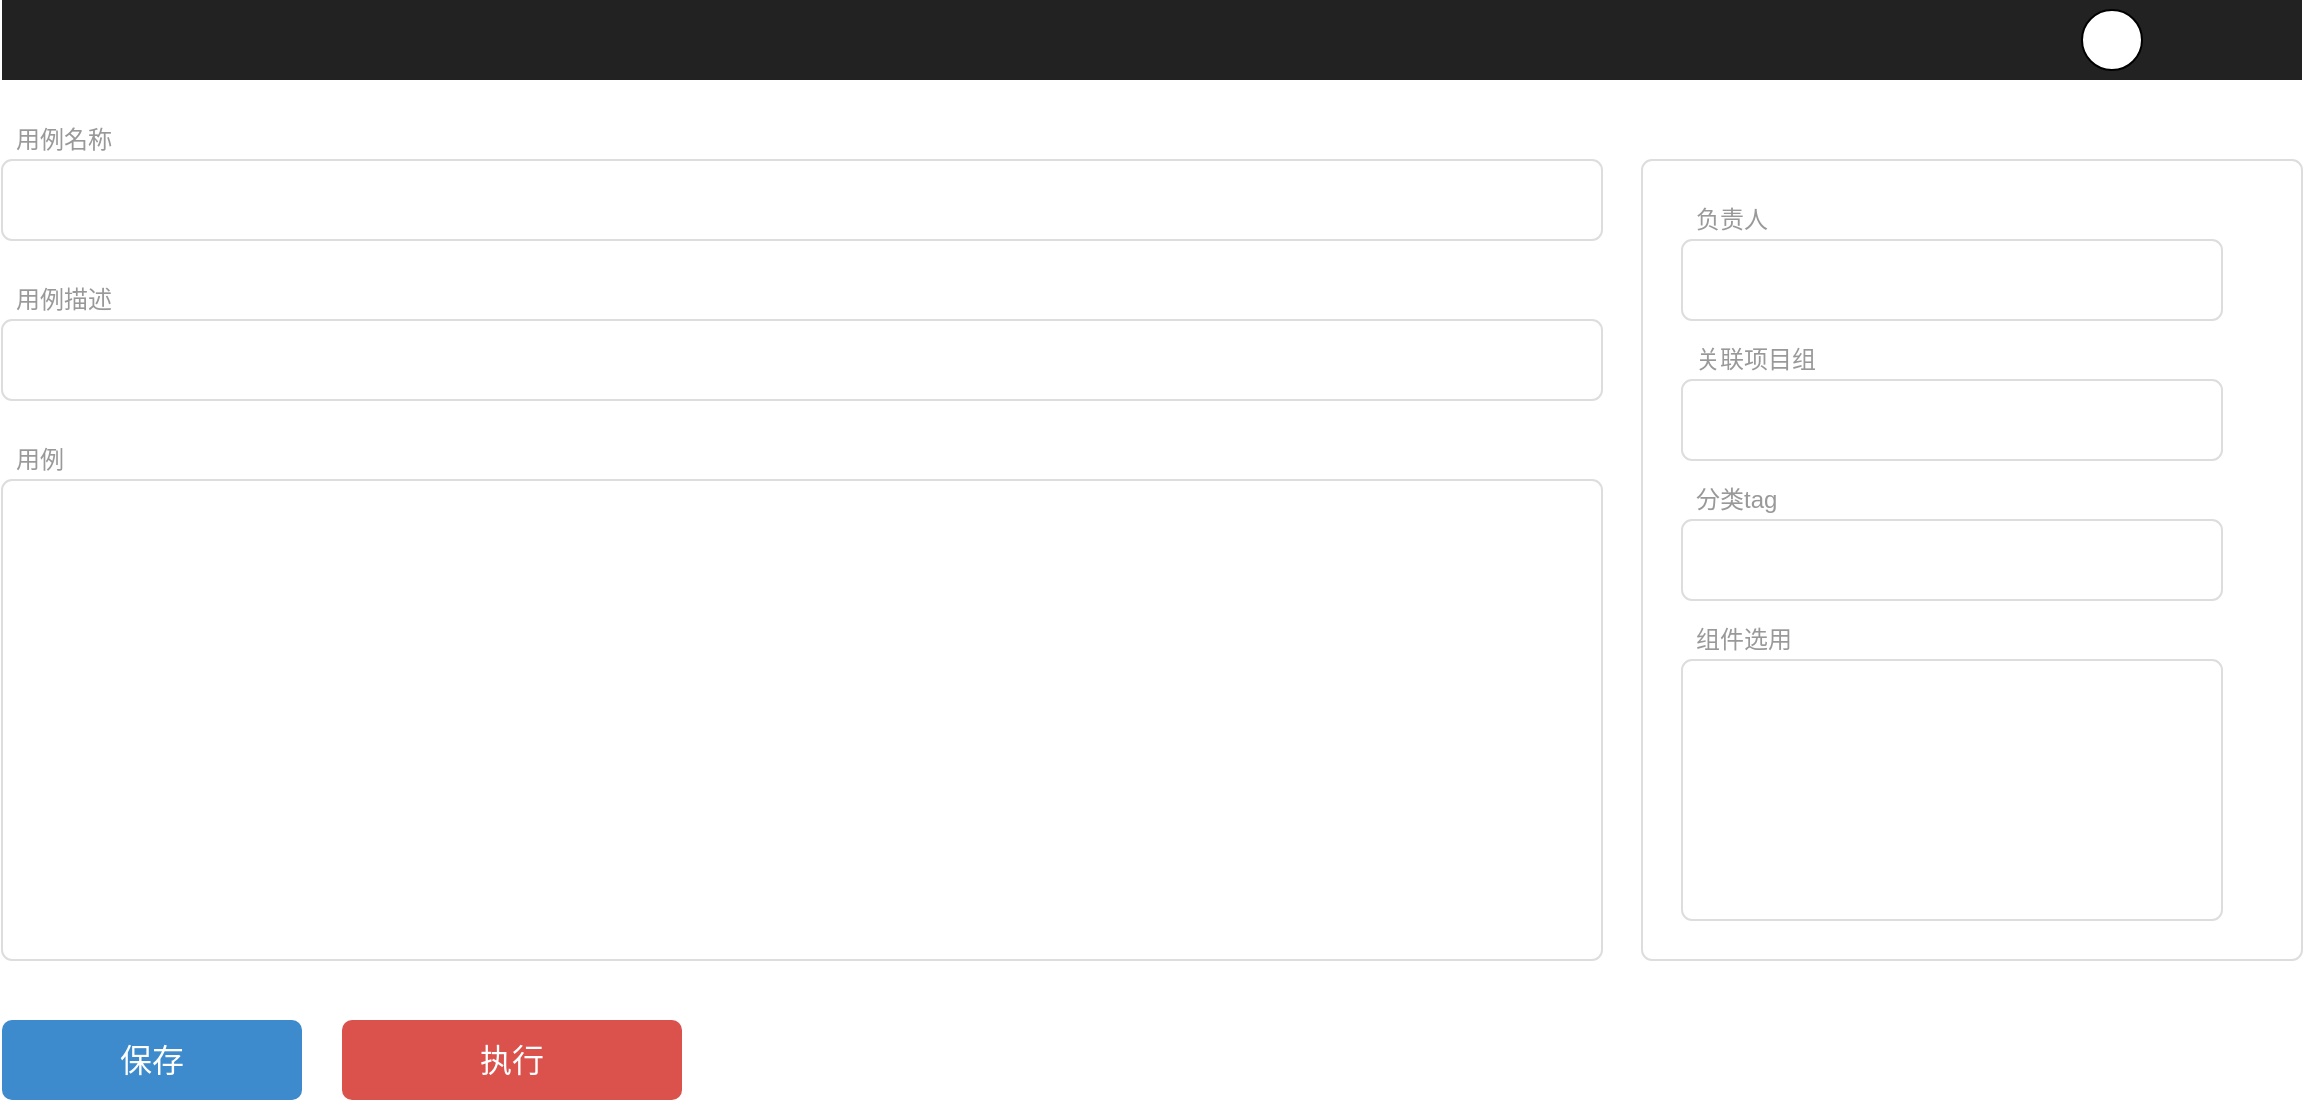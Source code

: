 <mxfile version="17.1.3" type="github" pages="2">
  <diagram name="Page-1" id="c9db0220-8083-56f3-ca83-edcdcd058819">
    <mxGraphModel dx="1067" dy="738" grid="1" gridSize="10" guides="1" tooltips="1" connect="1" arrows="1" fold="1" page="1" pageScale="1.5" pageWidth="826" pageHeight="1169" background="#ffffff" math="0" shadow="0">
      <root>
        <mxCell id="0" style=";html=1;" />
        <mxCell id="1" style=";html=1;" parent="0" />
        <mxCell id="3d76a8aef4d5c911-1" value="" style="html=1;shadow=0;dashed=0;shape=mxgraph.bootstrap.rect;fillColor=#222222;strokeColor=none;whiteSpace=wrap;rounded=0;fontSize=12;fontColor=#000000;align=center;" parent="1" vertex="1">
          <mxGeometry x="40" y="70" width="1150" height="40" as="geometry" />
        </mxCell>
        <mxCell id="3d76a8aef4d5c911-11" value="" style="html=1;shadow=0;dashed=0;shape=mxgraph.bootstrap.rrect;rSize=5;strokeColor=#dddddd;rounded=0;fontSize=12;align=center;" parent="1" vertex="1">
          <mxGeometry x="860" y="150" width="330" height="400" as="geometry" />
        </mxCell>
        <mxCell id="3d76a8aef4d5c911-17" value="用例名称" style="html=1;shadow=0;dashed=0;shape=mxgraph.bootstrap.rect;strokeColor=none;fillColor=none;fontColor=#999999;align=left;spacingLeft=5;whiteSpace=wrap;rounded=0;" parent="1" vertex="1">
          <mxGeometry x="40" y="130" width="200" height="20" as="geometry" />
        </mxCell>
        <mxCell id="3d76a8aef4d5c911-18" value="" style="html=1;shadow=0;dashed=0;shape=mxgraph.bootstrap.rrect;rSize=5;strokeColor=#dddddd;;align=left;spacingLeft=10;fontSize=16;whiteSpace=wrap;rounded=0;" parent="1" vertex="1">
          <mxGeometry x="40" y="150" width="800" height="40" as="geometry" />
        </mxCell>
        <mxCell id="3d76a8aef4d5c911-19" value="用例描述" style="html=1;shadow=0;dashed=0;shape=mxgraph.bootstrap.rect;strokeColor=none;fillColor=none;fontColor=#999999;align=left;spacingLeft=5;whiteSpace=wrap;rounded=0;" parent="1" vertex="1">
          <mxGeometry x="40" y="210" width="200" height="20" as="geometry" />
        </mxCell>
        <mxCell id="3d76a8aef4d5c911-20" value="" style="html=1;shadow=0;dashed=0;shape=mxgraph.bootstrap.rrect;rSize=5;strokeColor=#dddddd;align=left;spacingLeft=10;fontSize=16;whiteSpace=wrap;rounded=0;" parent="1" vertex="1">
          <mxGeometry x="40" y="230" width="800" height="40" as="geometry" />
        </mxCell>
        <mxCell id="3d76a8aef4d5c911-23" value="用例" style="html=1;shadow=0;dashed=0;shape=mxgraph.bootstrap.rect;strokeColor=none;fillColor=none;fontColor=#999999;align=left;spacingLeft=5;whiteSpace=wrap;rounded=0;" parent="1" vertex="1">
          <mxGeometry x="40" y="290" width="200" height="20" as="geometry" />
        </mxCell>
        <mxCell id="3d76a8aef4d5c911-24" value="" style="html=1;shadow=0;dashed=0;shape=mxgraph.bootstrap.rrect;rSize=5;fontSize=12;strokeColor=#dddddd;align=left;spacing=10;verticalAlign=top;whiteSpace=wrap;rounded=0;" parent="1" vertex="1">
          <mxGeometry x="40" y="310" width="800" height="240" as="geometry" />
        </mxCell>
        <mxCell id="3d76a8aef4d5c911-51" value="保存" style="html=1;shadow=0;dashed=0;shape=mxgraph.bootstrap.rrect;align=center;rSize=5;strokeColor=none;fillColor=#3D8BCD;fontColor=#ffffff;fontSize=16;whiteSpace=wrap;rounded=0;" parent="1" vertex="1">
          <mxGeometry x="40" y="580" width="150" height="40" as="geometry" />
        </mxCell>
        <mxCell id="3d76a8aef4d5c911-53" value="执行" style="html=1;shadow=0;dashed=0;shape=mxgraph.bootstrap.rrect;align=center;rSize=5;strokeColor=none;fillColor=#DB524C;fontColor=#ffffff;fontSize=16;whiteSpace=wrap;rounded=0;" parent="1" vertex="1">
          <mxGeometry x="210" y="580" width="170" height="40" as="geometry" />
        </mxCell>
        <mxCell id="intzpiVt-nZuzAMgyIY5-2" value="负责人" style="html=1;shadow=0;dashed=0;shape=mxgraph.bootstrap.rect;strokeColor=none;fillColor=none;fontColor=#999999;align=left;spacingLeft=5;whiteSpace=wrap;rounded=0;" parent="1" vertex="1">
          <mxGeometry x="880" y="170" width="200" height="20" as="geometry" />
        </mxCell>
        <mxCell id="intzpiVt-nZuzAMgyIY5-3" value="" style="html=1;shadow=0;dashed=0;shape=mxgraph.bootstrap.rrect;rSize=5;strokeColor=#dddddd;;align=left;spacingLeft=10;fontSize=16;whiteSpace=wrap;rounded=0;" parent="1" vertex="1">
          <mxGeometry x="880" y="190" width="270" height="40" as="geometry" />
        </mxCell>
        <mxCell id="intzpiVt-nZuzAMgyIY5-4" value="关联项目组" style="html=1;shadow=0;dashed=0;shape=mxgraph.bootstrap.rect;strokeColor=none;fillColor=none;fontColor=#999999;align=left;spacingLeft=5;whiteSpace=wrap;rounded=0;" parent="1" vertex="1">
          <mxGeometry x="880" y="240" width="200" height="20" as="geometry" />
        </mxCell>
        <mxCell id="intzpiVt-nZuzAMgyIY5-5" value="" style="html=1;shadow=0;dashed=0;shape=mxgraph.bootstrap.rrect;rSize=5;strokeColor=#dddddd;;align=left;spacingLeft=10;fontSize=16;whiteSpace=wrap;rounded=0;" parent="1" vertex="1">
          <mxGeometry x="880" y="260" width="270" height="40" as="geometry" />
        </mxCell>
        <mxCell id="intzpiVt-nZuzAMgyIY5-6" value="分类tag" style="html=1;shadow=0;dashed=0;shape=mxgraph.bootstrap.rect;strokeColor=none;fillColor=none;fontColor=#999999;align=left;spacingLeft=5;whiteSpace=wrap;rounded=0;" parent="1" vertex="1">
          <mxGeometry x="880" y="310" width="200" height="20" as="geometry" />
        </mxCell>
        <mxCell id="intzpiVt-nZuzAMgyIY5-7" value="" style="html=1;shadow=0;dashed=0;shape=mxgraph.bootstrap.rrect;rSize=5;strokeColor=#dddddd;;align=left;spacingLeft=10;fontSize=16;whiteSpace=wrap;rounded=0;" parent="1" vertex="1">
          <mxGeometry x="880" y="330" width="270" height="40" as="geometry" />
        </mxCell>
        <mxCell id="intzpiVt-nZuzAMgyIY5-8" value="组件选用" style="html=1;shadow=0;dashed=0;shape=mxgraph.bootstrap.rect;strokeColor=none;fillColor=none;fontColor=#999999;align=left;spacingLeft=5;whiteSpace=wrap;rounded=0;" parent="1" vertex="1">
          <mxGeometry x="880" y="380" width="200" height="20" as="geometry" />
        </mxCell>
        <mxCell id="intzpiVt-nZuzAMgyIY5-9" value="" style="html=1;shadow=0;dashed=0;shape=mxgraph.bootstrap.rrect;rSize=5;strokeColor=#dddddd;;align=left;spacingLeft=10;fontSize=16;whiteSpace=wrap;rounded=0;" parent="1" vertex="1">
          <mxGeometry x="880" y="400" width="270" height="130" as="geometry" />
        </mxCell>
        <mxCell id="intzpiVt-nZuzAMgyIY5-10" value="" style="ellipse;whiteSpace=wrap;html=1;aspect=fixed;" parent="1" vertex="1">
          <mxGeometry x="1080" y="75" width="30" height="30" as="geometry" />
        </mxCell>
      </root>
    </mxGraphModel>
  </diagram>
  <diagram id="CniAk8F0d6sLbTz8p27x" name="Page-2">
    <mxGraphModel dx="1426" dy="768" grid="1" gridSize="10" guides="1" tooltips="1" connect="1" arrows="1" fold="1" page="1" pageScale="1" pageWidth="827" pageHeight="1169" math="0" shadow="0">
      <root>
        <mxCell id="o3dc99mXjFzxgyte0CjW-0" />
        <mxCell id="o3dc99mXjFzxgyte0CjW-1" parent="o3dc99mXjFzxgyte0CjW-0" />
        <mxCell id="j9Cn-UV2HR7w7vMsX4i--0" value="关联UItest" style="rounded=0;whiteSpace=wrap;html=1;fillColor=#dae8fc;strokeColor=#6c8ebf;" vertex="1" parent="o3dc99mXjFzxgyte0CjW-1">
          <mxGeometry x="180" y="260" width="470" height="40" as="geometry" />
        </mxCell>
        <mxCell id="j9Cn-UV2HR7w7vMsX4i--1" value="UItest是基于puppeteer的自动化测试平台&lt;br&gt;......&lt;br&gt;...... ......" style="rounded=0;whiteSpace=wrap;html=1;" vertex="1" parent="o3dc99mXjFzxgyte0CjW-1">
          <mxGeometry x="180" y="90" width="470" height="170" as="geometry" />
        </mxCell>
        <mxCell id="j9Cn-UV2HR7w7vMsX4i--2" value="UItest 描述" style="text;html=1;align=center;verticalAlign=middle;resizable=0;points=[];autosize=1;strokeColor=none;fillColor=none;" vertex="1" parent="o3dc99mXjFzxgyte0CjW-1">
          <mxGeometry x="180" y="60" width="70" height="20" as="geometry" />
        </mxCell>
        <mxCell id="j9Cn-UV2HR7w7vMsX4i--3" value="" style="endArrow=none;dashed=1;html=1;dashPattern=1 3;strokeWidth=2;rounded=0;" edge="1" parent="o3dc99mXjFzxgyte0CjW-1">
          <mxGeometry width="50" height="50" relative="1" as="geometry">
            <mxPoint x="720" y="320" as="sourcePoint" />
            <mxPoint x="650" y="270" as="targetPoint" />
          </mxGeometry>
        </mxCell>
        <mxCell id="j9Cn-UV2HR7w7vMsX4i--4" value="带参数跳转，hitest根据参数创建项目组和用例组" style="ellipse;whiteSpace=wrap;html=1;" vertex="1" parent="o3dc99mXjFzxgyte0CjW-1">
          <mxGeometry x="720" y="290" width="170" height="80" as="geometry" />
        </mxCell>
        <mxCell id="j9Cn-UV2HR7w7vMsX4i--5" value="前往编辑" style="rounded=0;whiteSpace=wrap;html=1;fillColor=#dae8fc;strokeColor=#6c8ebf;" vertex="1" parent="o3dc99mXjFzxgyte0CjW-1">
          <mxGeometry x="179" y="610" width="466" height="40" as="geometry" />
        </mxCell>
        <mxCell id="j9Cn-UV2HR7w7vMsX4i--6" value="" style="rounded=0;whiteSpace=wrap;html=1;" vertex="1" parent="o3dc99mXjFzxgyte0CjW-1">
          <mxGeometry x="179" y="440" width="466" height="170" as="geometry" />
        </mxCell>
        <mxCell id="j9Cn-UV2HR7w7vMsX4i--7" value="关联成功！" style="text;html=1;align=center;verticalAlign=middle;resizable=0;points=[];autosize=1;strokeColor=none;fillColor=none;" vertex="1" parent="o3dc99mXjFzxgyte0CjW-1">
          <mxGeometry x="184" y="450" width="80" height="20" as="geometry" />
        </mxCell>
        <mxCell id="j9Cn-UV2HR7w7vMsX4i--10" value="未创建用例组时" style="text;html=1;strokeColor=none;fillColor=none;align=center;verticalAlign=middle;whiteSpace=wrap;rounded=0;" vertex="1" parent="o3dc99mXjFzxgyte0CjW-1">
          <mxGeometry x="290" y="20" width="190" height="30" as="geometry" />
        </mxCell>
        <mxCell id="j9Cn-UV2HR7w7vMsX4i--11" value="创建用例组成功时" style="text;html=1;strokeColor=none;fillColor=none;align=center;verticalAlign=middle;whiteSpace=wrap;rounded=0;" vertex="1" parent="o3dc99mXjFzxgyte0CjW-1">
          <mxGeometry x="285" y="400" width="190" height="30" as="geometry" />
        </mxCell>
        <mxCell id="j9Cn-UV2HR7w7vMsX4i--12" value="UItest平台上已经创建好该页面的项目组，详细信息如下：" style="text;html=1;strokeColor=none;fillColor=none;align=center;verticalAlign=middle;whiteSpace=wrap;rounded=0;" vertex="1" parent="o3dc99mXjFzxgyte0CjW-1">
          <mxGeometry x="169" y="485" width="360" height="20" as="geometry" />
        </mxCell>
        <mxCell id="j9Cn-UV2HR7w7vMsX4i--13" value="XXXXXXXXXX" style="rounded=0;whiteSpace=wrap;html=1;" vertex="1" parent="o3dc99mXjFzxgyte0CjW-1">
          <mxGeometry x="204" y="540" width="110" height="20" as="geometry" />
        </mxCell>
        <mxCell id="j9Cn-UV2HR7w7vMsX4i--16" value="用例组名称" style="text;html=1;strokeColor=none;fillColor=none;align=center;verticalAlign=middle;whiteSpace=wrap;rounded=0;" vertex="1" parent="o3dc99mXjFzxgyte0CjW-1">
          <mxGeometry x="194" y="510" width="85" height="30" as="geometry" />
        </mxCell>
        <mxCell id="j9Cn-UV2HR7w7vMsX4i--17" value="用户组名称" style="text;html=1;strokeColor=none;fillColor=none;align=center;verticalAlign=middle;whiteSpace=wrap;rounded=0;" vertex="1" parent="o3dc99mXjFzxgyte0CjW-1">
          <mxGeometry x="359" y="510" width="90" height="30" as="geometry" />
        </mxCell>
        <mxCell id="j9Cn-UV2HR7w7vMsX4i--18" value="XXXXXXXXXX" style="rounded=0;whiteSpace=wrap;html=1;" vertex="1" parent="o3dc99mXjFzxgyte0CjW-1">
          <mxGeometry x="369" y="540" width="110" height="20" as="geometry" />
        </mxCell>
        <mxCell id="j9Cn-UV2HR7w7vMsX4i--19" value="UItest使用文档" style="text;html=1;align=center;verticalAlign=middle;whiteSpace=wrap;rounded=0;fontColor=#66B2FF;" vertex="1" parent="o3dc99mXjFzxgyte0CjW-1">
          <mxGeometry x="189" y="580" width="100" height="20" as="geometry" />
        </mxCell>
        <mxCell id="j9Cn-UV2HR7w7vMsX4i--20" value="前往编辑" style="rounded=0;whiteSpace=wrap;html=1;fillColor=#dae8fc;strokeColor=#6c8ebf;" vertex="1" parent="o3dc99mXjFzxgyte0CjW-1">
          <mxGeometry x="179" y="970" width="541" height="40" as="geometry" />
        </mxCell>
        <mxCell id="j9Cn-UV2HR7w7vMsX4i--21" value="" style="rounded=0;whiteSpace=wrap;html=1;" vertex="1" parent="o3dc99mXjFzxgyte0CjW-1">
          <mxGeometry x="179" y="800" width="541" height="170" as="geometry" />
        </mxCell>
        <mxCell id="j9Cn-UV2HR7w7vMsX4i--22" value="关联成功！" style="text;html=1;align=center;verticalAlign=middle;resizable=0;points=[];autosize=1;strokeColor=none;fillColor=none;" vertex="1" parent="o3dc99mXjFzxgyte0CjW-1">
          <mxGeometry x="184" y="810" width="80" height="20" as="geometry" />
        </mxCell>
        <mxCell id="j9Cn-UV2HR7w7vMsX4i--25" value="已创建用例" style="text;html=1;strokeColor=none;fillColor=none;align=center;verticalAlign=middle;whiteSpace=wrap;rounded=0;" vertex="1" parent="o3dc99mXjFzxgyte0CjW-1">
          <mxGeometry x="340" y="760" width="190" height="30" as="geometry" />
        </mxCell>
        <mxCell id="j9Cn-UV2HR7w7vMsX4i--26" value="UItest平台上已经创建好该页面的项目组，详细信息如下：" style="text;html=1;strokeColor=none;fillColor=none;align=center;verticalAlign=middle;whiteSpace=wrap;rounded=0;" vertex="1" parent="o3dc99mXjFzxgyte0CjW-1">
          <mxGeometry x="169" y="845" width="360" height="20" as="geometry" />
        </mxCell>
        <mxCell id="j9Cn-UV2HR7w7vMsX4i--27" value="XXXXXXXXXX" style="rounded=0;whiteSpace=wrap;html=1;" vertex="1" parent="o3dc99mXjFzxgyte0CjW-1">
          <mxGeometry x="204" y="900" width="110" height="20" as="geometry" />
        </mxCell>
        <mxCell id="j9Cn-UV2HR7w7vMsX4i--28" value="用例组名称" style="text;html=1;strokeColor=none;fillColor=none;align=center;verticalAlign=middle;whiteSpace=wrap;rounded=0;" vertex="1" parent="o3dc99mXjFzxgyte0CjW-1">
          <mxGeometry x="194" y="870" width="85" height="30" as="geometry" />
        </mxCell>
        <mxCell id="j9Cn-UV2HR7w7vMsX4i--29" value="用户组名称" style="text;html=1;strokeColor=none;fillColor=none;align=center;verticalAlign=middle;whiteSpace=wrap;rounded=0;" vertex="1" parent="o3dc99mXjFzxgyte0CjW-1">
          <mxGeometry x="359" y="870" width="90" height="30" as="geometry" />
        </mxCell>
        <mxCell id="j9Cn-UV2HR7w7vMsX4i--30" value="XXXXXXXXXX" style="rounded=0;whiteSpace=wrap;html=1;" vertex="1" parent="o3dc99mXjFzxgyte0CjW-1">
          <mxGeometry x="369" y="900" width="110" height="20" as="geometry" />
        </mxCell>
        <mxCell id="j9Cn-UV2HR7w7vMsX4i--31" value="UItest使用文档" style="text;html=1;align=center;verticalAlign=middle;whiteSpace=wrap;rounded=0;fontColor=#66B2FF;" vertex="1" parent="o3dc99mXjFzxgyte0CjW-1">
          <mxGeometry x="189" y="940" width="100" height="20" as="geometry" />
        </mxCell>
        <mxCell id="j9Cn-UV2HR7w7vMsX4i--32" value="前往编辑" style="rounded=0;whiteSpace=wrap;html=1;fillColor=#dae8fc;strokeColor=#6c8ebf;" vertex="1" parent="o3dc99mXjFzxgyte0CjW-1">
          <mxGeometry x="176" y="1190" width="84" height="40" as="geometry" />
        </mxCell>
        <mxCell id="j9Cn-UV2HR7w7vMsX4i--33" value="" style="rounded=0;whiteSpace=wrap;html=1;" vertex="1" parent="o3dc99mXjFzxgyte0CjW-1">
          <mxGeometry x="176" y="1030" width="164" height="160" as="geometry" />
        </mxCell>
        <mxCell id="j9Cn-UV2HR7w7vMsX4i--34" value="用例1: 「id」" style="text;html=1;align=center;verticalAlign=middle;resizable=0;points=[];autosize=1;strokeColor=none;fillColor=none;" vertex="1" parent="o3dc99mXjFzxgyte0CjW-1">
          <mxGeometry x="176" y="1040" width="90" height="20" as="geometry" />
        </mxCell>
        <mxCell id="j9Cn-UV2HR7w7vMsX4i--41" value="名称： XXXXX" style="text;html=1;align=center;verticalAlign=middle;resizable=0;points=[];autosize=1;strokeColor=none;fillColor=none;" vertex="1" parent="o3dc99mXjFzxgyte0CjW-1">
          <mxGeometry x="180" y="1070" width="90" height="20" as="geometry" />
        </mxCell>
        <mxCell id="j9Cn-UV2HR7w7vMsX4i--42" value="描述： XXXXX" style="text;html=1;align=center;verticalAlign=middle;resizable=0;points=[];autosize=1;strokeColor=none;fillColor=none;" vertex="1" parent="o3dc99mXjFzxgyte0CjW-1">
          <mxGeometry x="179" y="1100" width="90" height="20" as="geometry" />
        </mxCell>
        <mxCell id="j9Cn-UV2HR7w7vMsX4i--44" value="执行用例" style="rounded=0;whiteSpace=wrap;html=1;fillColor=#d5e8d4;strokeColor=#82b366;" vertex="1" parent="o3dc99mXjFzxgyte0CjW-1">
          <mxGeometry x="256" y="1190" width="84" height="40" as="geometry" />
        </mxCell>
        <mxCell id="j9Cn-UV2HR7w7vMsX4i--45" value="成功率： 90%" style="text;html=1;align=center;verticalAlign=middle;whiteSpace=wrap;rounded=0;fontColor=#00FF00;" vertex="1" parent="o3dc99mXjFzxgyte0CjW-1">
          <mxGeometry x="171" y="1150" width="106" height="30" as="geometry" />
        </mxCell>
        <mxCell id="j9Cn-UV2HR7w7vMsX4i--46" value="执行次数：30" style="text;html=1;align=center;verticalAlign=middle;whiteSpace=wrap;rounded=0;fontColor=#000000;" vertex="1" parent="o3dc99mXjFzxgyte0CjW-1">
          <mxGeometry x="169" y="1120" width="106" height="30" as="geometry" />
        </mxCell>
        <mxCell id="j9Cn-UV2HR7w7vMsX4i--50" value="前往编辑" style="rounded=0;whiteSpace=wrap;html=1;fillColor=#dae8fc;strokeColor=#6c8ebf;" vertex="1" parent="o3dc99mXjFzxgyte0CjW-1">
          <mxGeometry x="366" y="1190" width="84" height="40" as="geometry" />
        </mxCell>
        <mxCell id="j9Cn-UV2HR7w7vMsX4i--51" value="" style="rounded=0;whiteSpace=wrap;html=1;" vertex="1" parent="o3dc99mXjFzxgyte0CjW-1">
          <mxGeometry x="366" y="1030" width="164" height="160" as="geometry" />
        </mxCell>
        <mxCell id="j9Cn-UV2HR7w7vMsX4i--52" value="用例1: 「id」" style="text;html=1;align=center;verticalAlign=middle;resizable=0;points=[];autosize=1;strokeColor=none;fillColor=none;" vertex="1" parent="o3dc99mXjFzxgyte0CjW-1">
          <mxGeometry x="366" y="1040" width="90" height="20" as="geometry" />
        </mxCell>
        <mxCell id="j9Cn-UV2HR7w7vMsX4i--53" value="名称： XXXXX" style="text;html=1;align=center;verticalAlign=middle;resizable=0;points=[];autosize=1;strokeColor=none;fillColor=none;" vertex="1" parent="o3dc99mXjFzxgyte0CjW-1">
          <mxGeometry x="370" y="1070" width="90" height="20" as="geometry" />
        </mxCell>
        <mxCell id="j9Cn-UV2HR7w7vMsX4i--54" value="描述： XXXXX" style="text;html=1;align=center;verticalAlign=middle;resizable=0;points=[];autosize=1;strokeColor=none;fillColor=none;" vertex="1" parent="o3dc99mXjFzxgyte0CjW-1">
          <mxGeometry x="369" y="1100" width="90" height="20" as="geometry" />
        </mxCell>
        <mxCell id="j9Cn-UV2HR7w7vMsX4i--55" value="执行用例" style="rounded=0;whiteSpace=wrap;html=1;fillColor=#d5e8d4;strokeColor=#82b366;" vertex="1" parent="o3dc99mXjFzxgyte0CjW-1">
          <mxGeometry x="446" y="1190" width="84" height="40" as="geometry" />
        </mxCell>
        <mxCell id="j9Cn-UV2HR7w7vMsX4i--56" value="成功率： 90%" style="text;html=1;align=center;verticalAlign=middle;whiteSpace=wrap;rounded=0;fontColor=#00FF00;" vertex="1" parent="o3dc99mXjFzxgyte0CjW-1">
          <mxGeometry x="361" y="1150" width="106" height="30" as="geometry" />
        </mxCell>
        <mxCell id="j9Cn-UV2HR7w7vMsX4i--57" value="执行次数：30" style="text;html=1;align=center;verticalAlign=middle;whiteSpace=wrap;rounded=0;fontColor=#000000;" vertex="1" parent="o3dc99mXjFzxgyte0CjW-1">
          <mxGeometry x="359" y="1120" width="106" height="30" as="geometry" />
        </mxCell>
        <mxCell id="j9Cn-UV2HR7w7vMsX4i--58" value="前往编辑" style="rounded=0;whiteSpace=wrap;html=1;fillColor=#dae8fc;strokeColor=#6c8ebf;" vertex="1" parent="o3dc99mXjFzxgyte0CjW-1">
          <mxGeometry x="556" y="1190" width="84" height="40" as="geometry" />
        </mxCell>
        <mxCell id="j9Cn-UV2HR7w7vMsX4i--59" value="" style="rounded=0;whiteSpace=wrap;html=1;" vertex="1" parent="o3dc99mXjFzxgyte0CjW-1">
          <mxGeometry x="556" y="1030" width="164" height="160" as="geometry" />
        </mxCell>
        <mxCell id="j9Cn-UV2HR7w7vMsX4i--60" value="用例1: 「id」" style="text;html=1;align=center;verticalAlign=middle;resizable=0;points=[];autosize=1;strokeColor=none;fillColor=none;" vertex="1" parent="o3dc99mXjFzxgyte0CjW-1">
          <mxGeometry x="556" y="1040" width="90" height="20" as="geometry" />
        </mxCell>
        <mxCell id="j9Cn-UV2HR7w7vMsX4i--61" value="名称： XXXXX" style="text;html=1;align=center;verticalAlign=middle;resizable=0;points=[];autosize=1;strokeColor=none;fillColor=none;" vertex="1" parent="o3dc99mXjFzxgyte0CjW-1">
          <mxGeometry x="560" y="1070" width="90" height="20" as="geometry" />
        </mxCell>
        <mxCell id="j9Cn-UV2HR7w7vMsX4i--62" value="描述： XXXXX" style="text;html=1;align=center;verticalAlign=middle;resizable=0;points=[];autosize=1;strokeColor=none;fillColor=none;" vertex="1" parent="o3dc99mXjFzxgyte0CjW-1">
          <mxGeometry x="559" y="1100" width="90" height="20" as="geometry" />
        </mxCell>
        <mxCell id="j9Cn-UV2HR7w7vMsX4i--63" value="执行用例" style="rounded=0;whiteSpace=wrap;html=1;fillColor=#d5e8d4;strokeColor=#82b366;" vertex="1" parent="o3dc99mXjFzxgyte0CjW-1">
          <mxGeometry x="636" y="1190" width="84" height="40" as="geometry" />
        </mxCell>
        <mxCell id="j9Cn-UV2HR7w7vMsX4i--64" value="成功率： 90%" style="text;html=1;align=center;verticalAlign=middle;whiteSpace=wrap;rounded=0;fontColor=#00FF00;" vertex="1" parent="o3dc99mXjFzxgyte0CjW-1">
          <mxGeometry x="551" y="1150" width="106" height="30" as="geometry" />
        </mxCell>
        <mxCell id="j9Cn-UV2HR7w7vMsX4i--65" value="执行次数：30" style="text;html=1;align=center;verticalAlign=middle;whiteSpace=wrap;rounded=0;fontColor=#000000;" vertex="1" parent="o3dc99mXjFzxgyte0CjW-1">
          <mxGeometry x="549" y="1120" width="106" height="30" as="geometry" />
        </mxCell>
        <mxCell id="j9Cn-UV2HR7w7vMsX4i--67" value="" style="rounded=0;whiteSpace=wrap;html=1;fontColor=#000000;" vertex="1" parent="o3dc99mXjFzxgyte0CjW-1">
          <mxGeometry x="745" y="800" width="165" height="430" as="geometry" />
        </mxCell>
        <mxCell id="j9Cn-UV2HR7w7vMsX4i--68" value="用例执行失败列表" style="text;html=1;strokeColor=none;fillColor=none;align=center;verticalAlign=middle;whiteSpace=wrap;rounded=0;fontColor=#000000;" vertex="1" parent="o3dc99mXjFzxgyte0CjW-1">
          <mxGeometry x="770" y="800" width="110" height="30" as="geometry" />
        </mxCell>
        <mxCell id="j9Cn-UV2HR7w7vMsX4i--69" value="「id」执行失败 「时间」&amp;gt;" style="text;html=1;strokeColor=none;fillColor=none;align=center;verticalAlign=middle;whiteSpace=wrap;rounded=0;fontColor=#FF0000;" vertex="1" parent="o3dc99mXjFzxgyte0CjW-1">
          <mxGeometry x="740" y="835" width="160" height="30" as="geometry" />
        </mxCell>
        <mxCell id="j9Cn-UV2HR7w7vMsX4i--70" value="「id」执行失败 「时间」&amp;gt;" style="text;html=1;strokeColor=none;fillColor=none;align=center;verticalAlign=middle;whiteSpace=wrap;rounded=0;fontColor=#FF0000;" vertex="1" parent="o3dc99mXjFzxgyte0CjW-1">
          <mxGeometry x="740" y="870" width="160" height="30" as="geometry" />
        </mxCell>
        <mxCell id="j9Cn-UV2HR7w7vMsX4i--71" value="" style="endArrow=none;dashed=1;html=1;dashPattern=1 3;strokeWidth=2;rounded=0;" edge="1" parent="o3dc99mXjFzxgyte0CjW-1">
          <mxGeometry width="50" height="50" relative="1" as="geometry">
            <mxPoint x="716" y="670" as="sourcePoint" />
            <mxPoint x="646" y="620" as="targetPoint" />
          </mxGeometry>
        </mxCell>
        <mxCell id="j9Cn-UV2HR7w7vMsX4i--72" value="带参数跳转到对应用例组" style="ellipse;whiteSpace=wrap;html=1;" vertex="1" parent="o3dc99mXjFzxgyte0CjW-1">
          <mxGeometry x="716" y="640" width="170" height="80" as="geometry" />
        </mxCell>
      </root>
    </mxGraphModel>
  </diagram>
</mxfile>
